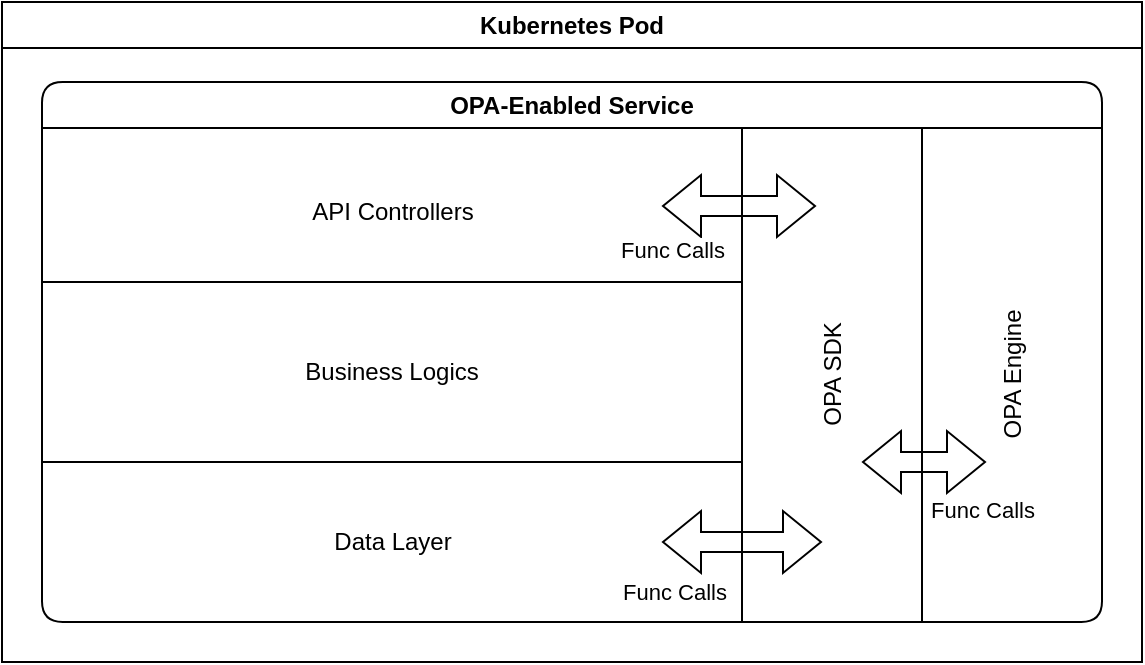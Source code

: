 <mxfile version="21.6.1" type="device">
  <diagram id="prtHgNgQTEPvFCAcTncT" name="Page-1">
    <mxGraphModel dx="1010" dy="688" grid="1" gridSize="10" guides="1" tooltips="1" connect="1" arrows="1" fold="1" page="1" pageScale="1" pageWidth="827" pageHeight="1169" math="0" shadow="0">
      <root>
        <mxCell id="0" />
        <mxCell id="1" parent="0" />
        <mxCell id="GjybWeXD36zkzStFM2kX-1" value="OPA-Enabled Service" style="swimlane;whiteSpace=wrap;html=1;swimlaneLine=1;glass=0;shadow=0;rounded=1;" vertex="1" parent="1">
          <mxGeometry x="140" y="130" width="530" height="270" as="geometry" />
        </mxCell>
        <mxCell id="GjybWeXD36zkzStFM2kX-5" value="API Controllers" style="verticalLabelPosition=middle;verticalAlign=middle;html=1;shape=mxgraph.basic.rect;fillColor2=none;strokeWidth=1;size=20;indent=5;top=0;bottom=0;labelPosition=center;align=center;fillColor=none;" vertex="1" parent="GjybWeXD36zkzStFM2kX-1">
          <mxGeometry y="30" width="350" height="70" as="geometry" />
        </mxCell>
        <mxCell id="GjybWeXD36zkzStFM2kX-7" value="OPA Engine" style="verticalLabelPosition=middle;verticalAlign=middle;html=1;shape=mxgraph.basic.rect;fillColor2=none;strokeWidth=1;size=20;indent=5;top=0;bottom=0;right=0;labelPosition=center;align=center;horizontal=0;topRightStyle=rounded;bottomRightStyle=rounded;fillColor=none;" vertex="1" parent="GjybWeXD36zkzStFM2kX-1">
          <mxGeometry x="440" y="23" width="90" height="247" as="geometry" />
        </mxCell>
        <mxCell id="GjybWeXD36zkzStFM2kX-2" value="Business Logics" style="rounded=0;whiteSpace=wrap;html=1;fillColor=none;" vertex="1" parent="GjybWeXD36zkzStFM2kX-1">
          <mxGeometry y="100" width="350" height="90" as="geometry" />
        </mxCell>
        <mxCell id="GjybWeXD36zkzStFM2kX-11" style="rounded=0;orthogonalLoop=1;jettySize=auto;html=1;shape=flexArrow;startArrow=block;labelPosition=center;verticalLabelPosition=bottom;align=center;verticalAlign=top;labelBorderColor=none;" edge="1" parent="GjybWeXD36zkzStFM2kX-1">
          <mxGeometry relative="1" as="geometry">
            <mxPoint x="310" y="62" as="sourcePoint" />
            <mxPoint x="387" y="62" as="targetPoint" />
          </mxGeometry>
        </mxCell>
        <mxCell id="GjybWeXD36zkzStFM2kX-13" value="Func Calls" style="edgeLabel;html=1;align=center;verticalAlign=top;resizable=0;points=[];labelPosition=center;verticalLabelPosition=bottom;" vertex="1" connectable="0" parent="GjybWeXD36zkzStFM2kX-11">
          <mxGeometry x="-0.61" y="-5" relative="1" as="geometry">
            <mxPoint x="-10" y="4" as="offset" />
          </mxGeometry>
        </mxCell>
        <mxCell id="GjybWeXD36zkzStFM2kX-8" value="OPA SDK" style="verticalLabelPosition=middle;verticalAlign=middle;html=1;shape=mxgraph.basic.rect;fillColor2=none;strokeWidth=1;size=20;indent=5;top=0;bottom=0;right=0;labelPosition=center;align=center;horizontal=0;topRightStyle=rounded;bottomRightStyle=rounded;fillColor=none;" vertex="1" parent="GjybWeXD36zkzStFM2kX-1">
          <mxGeometry x="350" y="23" width="90" height="247" as="geometry" />
        </mxCell>
        <mxCell id="GjybWeXD36zkzStFM2kX-6" value="Data Layer" style="verticalLabelPosition=middle;verticalAlign=middle;html=1;shape=mxgraph.basic.rect;fillColor2=none;strokeWidth=1;size=20;indent=5;bottom=0;top=0;labelPosition=center;align=center;bottomLeftStyle=rounded;fillColor=none;left=0;" vertex="1" parent="GjybWeXD36zkzStFM2kX-1">
          <mxGeometry y="190" width="350" height="80" as="geometry" />
        </mxCell>
        <mxCell id="GjybWeXD36zkzStFM2kX-12" style="rounded=0;orthogonalLoop=1;jettySize=auto;html=1;shape=flexArrow;startArrow=block;" edge="1" parent="1">
          <mxGeometry relative="1" as="geometry">
            <mxPoint x="450" y="360" as="sourcePoint" />
            <mxPoint x="530" y="360" as="targetPoint" />
          </mxGeometry>
        </mxCell>
        <mxCell id="GjybWeXD36zkzStFM2kX-14" value="Func Calls" style="edgeLabel;html=1;align=center;verticalAlign=middle;resizable=0;points=[];" vertex="1" connectable="0" parent="GjybWeXD36zkzStFM2kX-12">
          <mxGeometry x="-0.1" y="1" relative="1" as="geometry">
            <mxPoint x="-30" y="26" as="offset" />
          </mxGeometry>
        </mxCell>
        <mxCell id="GjybWeXD36zkzStFM2kX-15" style="rounded=0;orthogonalLoop=1;jettySize=auto;html=1;shape=flexArrow;startArrow=block;" edge="1" parent="1">
          <mxGeometry relative="1" as="geometry">
            <mxPoint x="550" y="320" as="sourcePoint" />
            <mxPoint x="612" y="320" as="targetPoint" />
          </mxGeometry>
        </mxCell>
        <mxCell id="GjybWeXD36zkzStFM2kX-16" value="Func Calls" style="edgeLabel;html=1;align=center;verticalAlign=middle;resizable=0;points=[];" vertex="1" connectable="0" parent="GjybWeXD36zkzStFM2kX-15">
          <mxGeometry x="-0.1" y="1" relative="1" as="geometry">
            <mxPoint x="32" y="25" as="offset" />
          </mxGeometry>
        </mxCell>
        <mxCell id="GjybWeXD36zkzStFM2kX-17" value="Kubernetes Pod" style="swimlane;whiteSpace=wrap;html=1;" vertex="1" parent="1">
          <mxGeometry x="120" y="90" width="570" height="330" as="geometry" />
        </mxCell>
      </root>
    </mxGraphModel>
  </diagram>
</mxfile>
